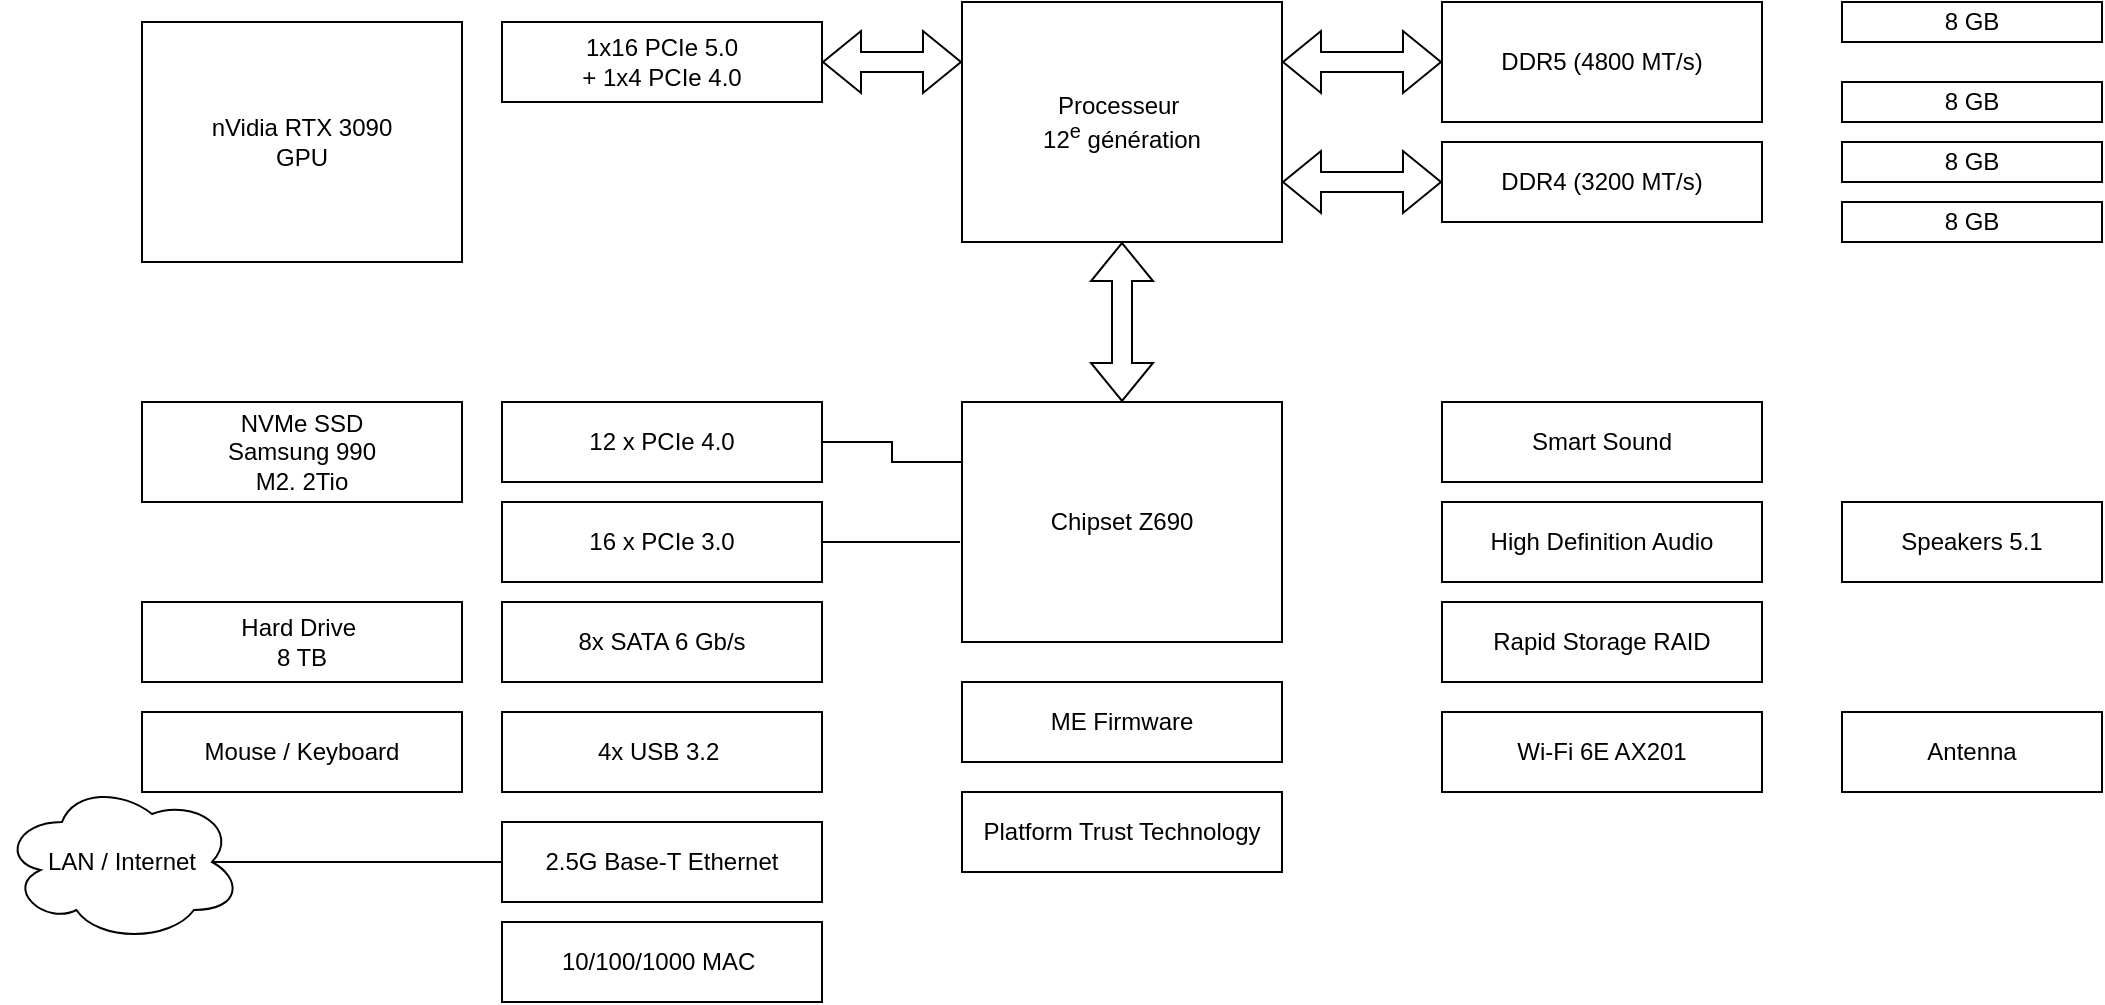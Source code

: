 <mxfile version="22.1.16" type="device">
  <diagram name="Page-1" id="WnHEMGiY9lipPnQAXxLt">
    <mxGraphModel dx="1687" dy="1125" grid="1" gridSize="10" guides="1" tooltips="1" connect="1" arrows="1" fold="1" page="1" pageScale="1" pageWidth="1100" pageHeight="530" math="0" shadow="0">
      <root>
        <mxCell id="0" />
        <mxCell id="1" parent="0" />
        <mxCell id="Y8XdRFDMNl96Ud2N4NUE-7" style="edgeStyle=orthogonalEdgeStyle;rounded=0;orthogonalLoop=1;jettySize=auto;html=1;exitX=0.5;exitY=1;exitDx=0;exitDy=0;entryX=0.5;entryY=0;entryDx=0;entryDy=0;shape=flexArrow;startArrow=block;" edge="1" parent="1" source="Y8XdRFDMNl96Ud2N4NUE-1" target="Y8XdRFDMNl96Ud2N4NUE-5">
          <mxGeometry relative="1" as="geometry" />
        </mxCell>
        <mxCell id="Y8XdRFDMNl96Ud2N4NUE-8" style="edgeStyle=orthogonalEdgeStyle;rounded=0;orthogonalLoop=1;jettySize=auto;html=1;exitX=1;exitY=0.25;exitDx=0;exitDy=0;entryX=0;entryY=0.5;entryDx=0;entryDy=0;shape=flexArrow;startArrow=block;" edge="1" parent="1" source="Y8XdRFDMNl96Ud2N4NUE-1" target="Y8XdRFDMNl96Ud2N4NUE-2">
          <mxGeometry relative="1" as="geometry" />
        </mxCell>
        <mxCell id="Y8XdRFDMNl96Ud2N4NUE-9" style="edgeStyle=orthogonalEdgeStyle;rounded=0;orthogonalLoop=1;jettySize=auto;html=1;exitX=1;exitY=0.75;exitDx=0;exitDy=0;entryX=0;entryY=0.5;entryDx=0;entryDy=0;shape=flexArrow;startArrow=block;" edge="1" parent="1" source="Y8XdRFDMNl96Ud2N4NUE-1" target="Y8XdRFDMNl96Ud2N4NUE-3">
          <mxGeometry relative="1" as="geometry" />
        </mxCell>
        <mxCell id="Y8XdRFDMNl96Ud2N4NUE-10" style="edgeStyle=orthogonalEdgeStyle;rounded=0;orthogonalLoop=1;jettySize=auto;html=1;exitX=0;exitY=0.25;exitDx=0;exitDy=0;entryX=1;entryY=0.5;entryDx=0;entryDy=0;shape=flexArrow;startArrow=block;" edge="1" parent="1" source="Y8XdRFDMNl96Ud2N4NUE-1" target="Y8XdRFDMNl96Ud2N4NUE-4">
          <mxGeometry relative="1" as="geometry" />
        </mxCell>
        <mxCell id="Y8XdRFDMNl96Ud2N4NUE-1" value="Processeur&amp;nbsp;&lt;br&gt;12&lt;sup&gt;e&lt;/sup&gt; génération" style="rounded=0;whiteSpace=wrap;html=1;" vertex="1" parent="1">
          <mxGeometry x="480" y="20" width="160" height="120" as="geometry" />
        </mxCell>
        <mxCell id="Y8XdRFDMNl96Ud2N4NUE-2" value="DDR5 (4800 MT/s)" style="rounded=0;whiteSpace=wrap;html=1;" vertex="1" parent="1">
          <mxGeometry x="720" y="20" width="160" height="60" as="geometry" />
        </mxCell>
        <mxCell id="Y8XdRFDMNl96Ud2N4NUE-3" value="DDR4 (3200 MT/s)" style="rounded=0;whiteSpace=wrap;html=1;" vertex="1" parent="1">
          <mxGeometry x="720" y="90" width="160" height="40" as="geometry" />
        </mxCell>
        <mxCell id="Y8XdRFDMNl96Ud2N4NUE-4" value="1x16 PCIe 5.0&lt;br&gt;+ 1x4 PCIe 4.0" style="rounded=0;whiteSpace=wrap;html=1;" vertex="1" parent="1">
          <mxGeometry x="250" y="30" width="160" height="40" as="geometry" />
        </mxCell>
        <mxCell id="Y8XdRFDMNl96Ud2N4NUE-5" value="Chipset Z690" style="rounded=0;whiteSpace=wrap;html=1;" vertex="1" parent="1">
          <mxGeometry x="480" y="220" width="160" height="120" as="geometry" />
        </mxCell>
        <mxCell id="Y8XdRFDMNl96Ud2N4NUE-35" style="edgeStyle=orthogonalEdgeStyle;rounded=0;orthogonalLoop=1;jettySize=auto;html=1;exitX=1;exitY=0.5;exitDx=0;exitDy=0;entryX=0;entryY=0.25;entryDx=0;entryDy=0;endArrow=none;endFill=0;" edge="1" parent="1" source="Y8XdRFDMNl96Ud2N4NUE-11" target="Y8XdRFDMNl96Ud2N4NUE-5">
          <mxGeometry relative="1" as="geometry" />
        </mxCell>
        <mxCell id="Y8XdRFDMNl96Ud2N4NUE-11" value="12 x PCIe 4.0" style="rounded=0;whiteSpace=wrap;html=1;" vertex="1" parent="1">
          <mxGeometry x="250" y="220" width="160" height="40" as="geometry" />
        </mxCell>
        <mxCell id="Y8XdRFDMNl96Ud2N4NUE-12" value="16 x PCIe 3.0" style="rounded=0;whiteSpace=wrap;html=1;" vertex="1" parent="1">
          <mxGeometry x="250" y="270" width="160" height="40" as="geometry" />
        </mxCell>
        <mxCell id="Y8XdRFDMNl96Ud2N4NUE-13" value="8x SATA 6 Gb/s" style="rounded=0;whiteSpace=wrap;html=1;" vertex="1" parent="1">
          <mxGeometry x="250" y="320" width="160" height="40" as="geometry" />
        </mxCell>
        <mxCell id="Y8XdRFDMNl96Ud2N4NUE-14" value="4x USB 3.2&amp;nbsp;" style="rounded=0;whiteSpace=wrap;html=1;" vertex="1" parent="1">
          <mxGeometry x="250" y="375" width="160" height="40" as="geometry" />
        </mxCell>
        <mxCell id="Y8XdRFDMNl96Ud2N4NUE-15" value="2.5G Base-T Ethernet" style="rounded=0;whiteSpace=wrap;html=1;" vertex="1" parent="1">
          <mxGeometry x="250" y="430" width="160" height="40" as="geometry" />
        </mxCell>
        <mxCell id="Y8XdRFDMNl96Ud2N4NUE-16" value="10/100/1000 MAC&amp;nbsp;" style="rounded=0;whiteSpace=wrap;html=1;" vertex="1" parent="1">
          <mxGeometry x="250" y="480" width="160" height="40" as="geometry" />
        </mxCell>
        <mxCell id="Y8XdRFDMNl96Ud2N4NUE-17" value="Smart Sound" style="rounded=0;whiteSpace=wrap;html=1;" vertex="1" parent="1">
          <mxGeometry x="720" y="220" width="160" height="40" as="geometry" />
        </mxCell>
        <mxCell id="Y8XdRFDMNl96Ud2N4NUE-18" value="High Definition Audio" style="rounded=0;whiteSpace=wrap;html=1;" vertex="1" parent="1">
          <mxGeometry x="720" y="270" width="160" height="40" as="geometry" />
        </mxCell>
        <mxCell id="Y8XdRFDMNl96Ud2N4NUE-19" value="Rapid Storage RAID" style="rounded=0;whiteSpace=wrap;html=1;" vertex="1" parent="1">
          <mxGeometry x="720" y="320" width="160" height="40" as="geometry" />
        </mxCell>
        <mxCell id="Y8XdRFDMNl96Ud2N4NUE-20" value="Wi-Fi 6E AX201" style="rounded=0;whiteSpace=wrap;html=1;" vertex="1" parent="1">
          <mxGeometry x="720" y="375" width="160" height="40" as="geometry" />
        </mxCell>
        <mxCell id="Y8XdRFDMNl96Ud2N4NUE-21" value="ME Firmware" style="rounded=0;whiteSpace=wrap;html=1;" vertex="1" parent="1">
          <mxGeometry x="480" y="360" width="160" height="40" as="geometry" />
        </mxCell>
        <mxCell id="Y8XdRFDMNl96Ud2N4NUE-22" value="Platform Trust Technology" style="rounded=0;whiteSpace=wrap;html=1;" vertex="1" parent="1">
          <mxGeometry x="480" y="415" width="160" height="40" as="geometry" />
        </mxCell>
        <mxCell id="Y8XdRFDMNl96Ud2N4NUE-23" value="nVidia RTX 3090&lt;br&gt;GPU" style="rounded=0;whiteSpace=wrap;html=1;" vertex="1" parent="1">
          <mxGeometry x="70" y="30" width="160" height="120" as="geometry" />
        </mxCell>
        <mxCell id="Y8XdRFDMNl96Ud2N4NUE-24" value="NVMe SSD&lt;br&gt;Samsung 990&lt;br&gt;M2. 2Tio" style="rounded=0;whiteSpace=wrap;html=1;" vertex="1" parent="1">
          <mxGeometry x="70" y="220" width="160" height="50" as="geometry" />
        </mxCell>
        <mxCell id="Y8XdRFDMNl96Ud2N4NUE-25" value="Hard Drive&amp;nbsp;&lt;br&gt;8 TB" style="rounded=0;whiteSpace=wrap;html=1;" vertex="1" parent="1">
          <mxGeometry x="70" y="320" width="160" height="40" as="geometry" />
        </mxCell>
        <mxCell id="Y8XdRFDMNl96Ud2N4NUE-26" value="Mouse / Keyboard" style="rounded=0;whiteSpace=wrap;html=1;" vertex="1" parent="1">
          <mxGeometry x="70" y="375" width="160" height="40" as="geometry" />
        </mxCell>
        <mxCell id="Y8XdRFDMNl96Ud2N4NUE-27" value="LAN / Internet" style="ellipse;shape=cloud;whiteSpace=wrap;html=1;" vertex="1" parent="1">
          <mxGeometry y="410" width="120" height="80" as="geometry" />
        </mxCell>
        <mxCell id="Y8XdRFDMNl96Ud2N4NUE-28" style="edgeStyle=orthogonalEdgeStyle;rounded=0;orthogonalLoop=1;jettySize=auto;html=1;exitX=0;exitY=0.5;exitDx=0;exitDy=0;entryX=0.875;entryY=0.5;entryDx=0;entryDy=0;entryPerimeter=0;endArrow=none;endFill=0;" edge="1" parent="1" source="Y8XdRFDMNl96Ud2N4NUE-15" target="Y8XdRFDMNl96Ud2N4NUE-27">
          <mxGeometry relative="1" as="geometry" />
        </mxCell>
        <mxCell id="Y8XdRFDMNl96Ud2N4NUE-29" value="Speakers 5.1" style="rounded=0;whiteSpace=wrap;html=1;" vertex="1" parent="1">
          <mxGeometry x="920" y="270" width="130" height="40" as="geometry" />
        </mxCell>
        <mxCell id="Y8XdRFDMNl96Ud2N4NUE-30" value="Antenna" style="rounded=0;whiteSpace=wrap;html=1;" vertex="1" parent="1">
          <mxGeometry x="920" y="375" width="130" height="40" as="geometry" />
        </mxCell>
        <mxCell id="Y8XdRFDMNl96Ud2N4NUE-31" value="8 GB" style="rounded=0;whiteSpace=wrap;html=1;" vertex="1" parent="1">
          <mxGeometry x="920" y="20" width="130" height="20" as="geometry" />
        </mxCell>
        <mxCell id="Y8XdRFDMNl96Ud2N4NUE-32" value="8 GB" style="rounded=0;whiteSpace=wrap;html=1;" vertex="1" parent="1">
          <mxGeometry x="920" y="60" width="130" height="20" as="geometry" />
        </mxCell>
        <mxCell id="Y8XdRFDMNl96Ud2N4NUE-33" value="8 GB" style="rounded=0;whiteSpace=wrap;html=1;" vertex="1" parent="1">
          <mxGeometry x="920" y="90" width="130" height="20" as="geometry" />
        </mxCell>
        <mxCell id="Y8XdRFDMNl96Ud2N4NUE-34" value="8 GB" style="rounded=0;whiteSpace=wrap;html=1;" vertex="1" parent="1">
          <mxGeometry x="920" y="120" width="130" height="20" as="geometry" />
        </mxCell>
        <mxCell id="Y8XdRFDMNl96Ud2N4NUE-36" style="edgeStyle=orthogonalEdgeStyle;rounded=0;orthogonalLoop=1;jettySize=auto;html=1;exitX=1;exitY=0.5;exitDx=0;exitDy=0;entryX=-0.006;entryY=0.583;entryDx=0;entryDy=0;entryPerimeter=0;endArrow=none;endFill=0;" edge="1" parent="1" source="Y8XdRFDMNl96Ud2N4NUE-12" target="Y8XdRFDMNl96Ud2N4NUE-5">
          <mxGeometry relative="1" as="geometry" />
        </mxCell>
      </root>
    </mxGraphModel>
  </diagram>
</mxfile>
